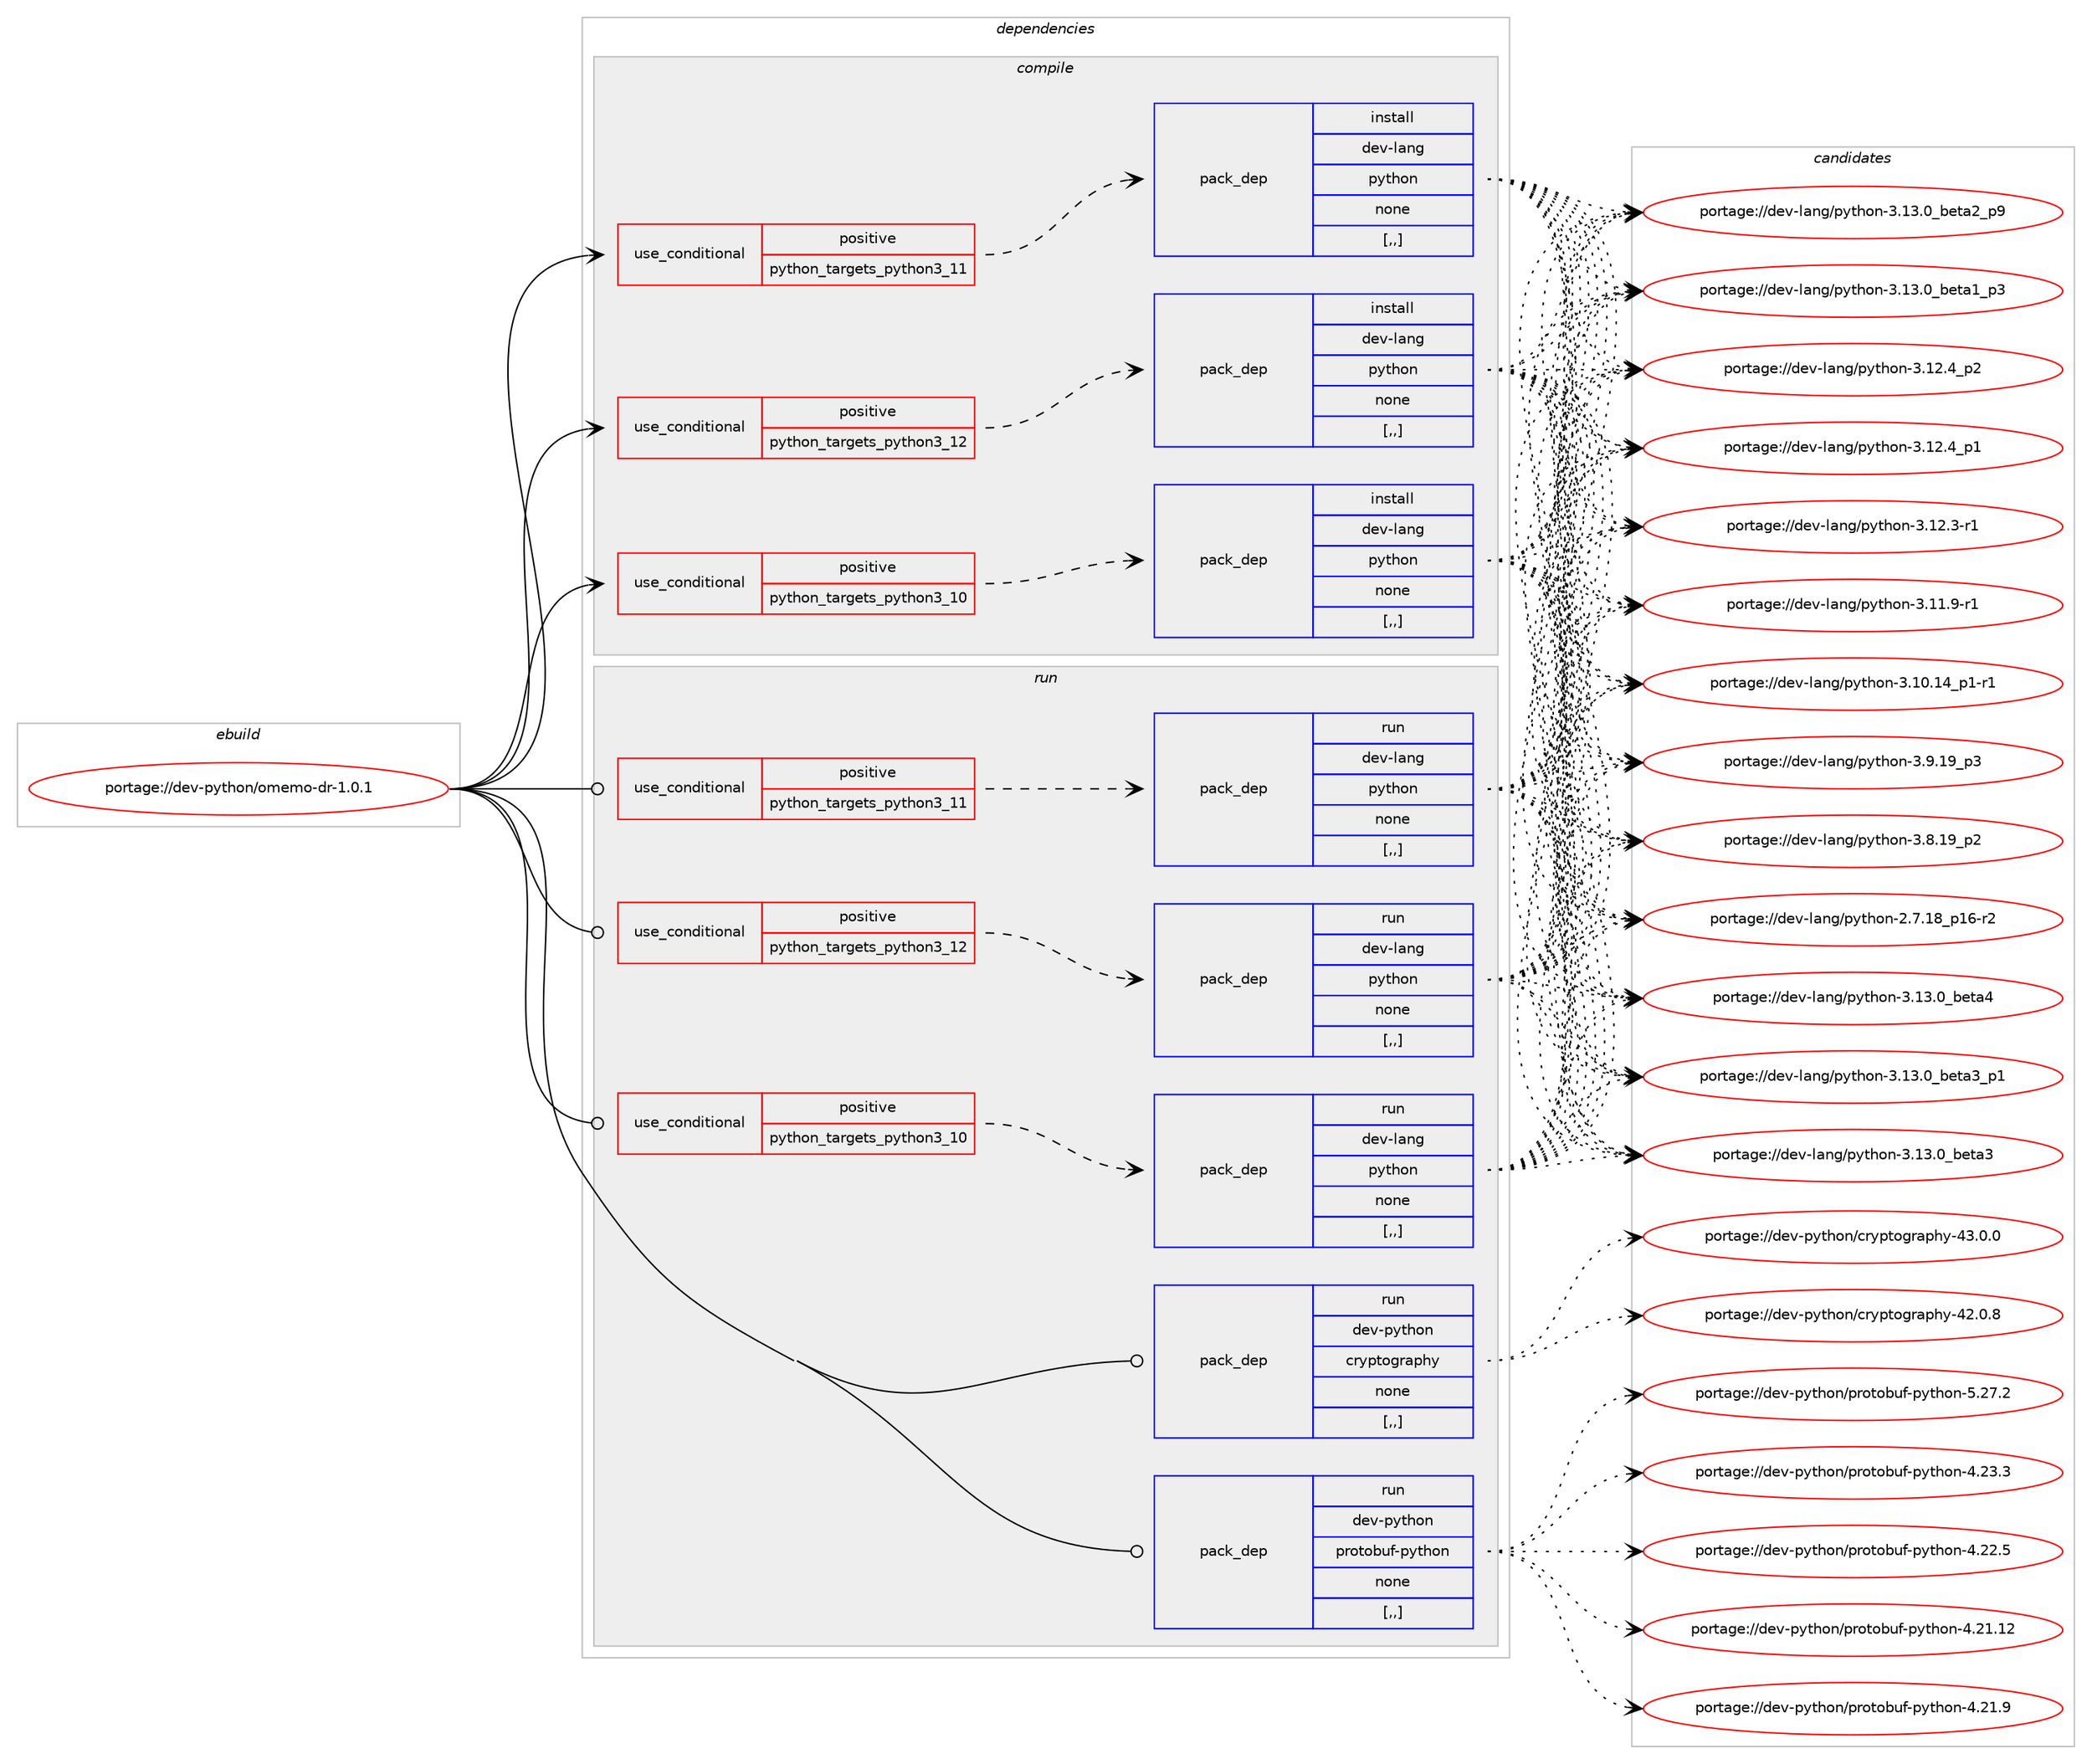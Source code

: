 digraph prolog {

# *************
# Graph options
# *************

newrank=true;
concentrate=true;
compound=true;
graph [rankdir=LR,fontname=Helvetica,fontsize=10,ranksep=1.5];#, ranksep=2.5, nodesep=0.2];
edge  [arrowhead=vee];
node  [fontname=Helvetica,fontsize=10];

# **********
# The ebuild
# **********

subgraph cluster_leftcol {
color=gray;
label=<<i>ebuild</i>>;
id [label="portage://dev-python/omemo-dr-1.0.1", color=red, width=4, href="../dev-python/omemo-dr-1.0.1.svg"];
}

# ****************
# The dependencies
# ****************

subgraph cluster_midcol {
color=gray;
label=<<i>dependencies</i>>;
subgraph cluster_compile {
fillcolor="#eeeeee";
style=filled;
label=<<i>compile</i>>;
subgraph cond35465 {
dependency153031 [label=<<TABLE BORDER="0" CELLBORDER="1" CELLSPACING="0" CELLPADDING="4"><TR><TD ROWSPAN="3" CELLPADDING="10">use_conditional</TD></TR><TR><TD>positive</TD></TR><TR><TD>python_targets_python3_10</TD></TR></TABLE>>, shape=none, color=red];
subgraph pack116317 {
dependency153032 [label=<<TABLE BORDER="0" CELLBORDER="1" CELLSPACING="0" CELLPADDING="4" WIDTH="220"><TR><TD ROWSPAN="6" CELLPADDING="30">pack_dep</TD></TR><TR><TD WIDTH="110">install</TD></TR><TR><TD>dev-lang</TD></TR><TR><TD>python</TD></TR><TR><TD>none</TD></TR><TR><TD>[,,]</TD></TR></TABLE>>, shape=none, color=blue];
}
dependency153031:e -> dependency153032:w [weight=20,style="dashed",arrowhead="vee"];
}
id:e -> dependency153031:w [weight=20,style="solid",arrowhead="vee"];
subgraph cond35466 {
dependency153033 [label=<<TABLE BORDER="0" CELLBORDER="1" CELLSPACING="0" CELLPADDING="4"><TR><TD ROWSPAN="3" CELLPADDING="10">use_conditional</TD></TR><TR><TD>positive</TD></TR><TR><TD>python_targets_python3_11</TD></TR></TABLE>>, shape=none, color=red];
subgraph pack116318 {
dependency153034 [label=<<TABLE BORDER="0" CELLBORDER="1" CELLSPACING="0" CELLPADDING="4" WIDTH="220"><TR><TD ROWSPAN="6" CELLPADDING="30">pack_dep</TD></TR><TR><TD WIDTH="110">install</TD></TR><TR><TD>dev-lang</TD></TR><TR><TD>python</TD></TR><TR><TD>none</TD></TR><TR><TD>[,,]</TD></TR></TABLE>>, shape=none, color=blue];
}
dependency153033:e -> dependency153034:w [weight=20,style="dashed",arrowhead="vee"];
}
id:e -> dependency153033:w [weight=20,style="solid",arrowhead="vee"];
subgraph cond35467 {
dependency153035 [label=<<TABLE BORDER="0" CELLBORDER="1" CELLSPACING="0" CELLPADDING="4"><TR><TD ROWSPAN="3" CELLPADDING="10">use_conditional</TD></TR><TR><TD>positive</TD></TR><TR><TD>python_targets_python3_12</TD></TR></TABLE>>, shape=none, color=red];
subgraph pack116319 {
dependency153036 [label=<<TABLE BORDER="0" CELLBORDER="1" CELLSPACING="0" CELLPADDING="4" WIDTH="220"><TR><TD ROWSPAN="6" CELLPADDING="30">pack_dep</TD></TR><TR><TD WIDTH="110">install</TD></TR><TR><TD>dev-lang</TD></TR><TR><TD>python</TD></TR><TR><TD>none</TD></TR><TR><TD>[,,]</TD></TR></TABLE>>, shape=none, color=blue];
}
dependency153035:e -> dependency153036:w [weight=20,style="dashed",arrowhead="vee"];
}
id:e -> dependency153035:w [weight=20,style="solid",arrowhead="vee"];
}
subgraph cluster_compileandrun {
fillcolor="#eeeeee";
style=filled;
label=<<i>compile and run</i>>;
}
subgraph cluster_run {
fillcolor="#eeeeee";
style=filled;
label=<<i>run</i>>;
subgraph cond35468 {
dependency153037 [label=<<TABLE BORDER="0" CELLBORDER="1" CELLSPACING="0" CELLPADDING="4"><TR><TD ROWSPAN="3" CELLPADDING="10">use_conditional</TD></TR><TR><TD>positive</TD></TR><TR><TD>python_targets_python3_10</TD></TR></TABLE>>, shape=none, color=red];
subgraph pack116320 {
dependency153038 [label=<<TABLE BORDER="0" CELLBORDER="1" CELLSPACING="0" CELLPADDING="4" WIDTH="220"><TR><TD ROWSPAN="6" CELLPADDING="30">pack_dep</TD></TR><TR><TD WIDTH="110">run</TD></TR><TR><TD>dev-lang</TD></TR><TR><TD>python</TD></TR><TR><TD>none</TD></TR><TR><TD>[,,]</TD></TR></TABLE>>, shape=none, color=blue];
}
dependency153037:e -> dependency153038:w [weight=20,style="dashed",arrowhead="vee"];
}
id:e -> dependency153037:w [weight=20,style="solid",arrowhead="odot"];
subgraph cond35469 {
dependency153039 [label=<<TABLE BORDER="0" CELLBORDER="1" CELLSPACING="0" CELLPADDING="4"><TR><TD ROWSPAN="3" CELLPADDING="10">use_conditional</TD></TR><TR><TD>positive</TD></TR><TR><TD>python_targets_python3_11</TD></TR></TABLE>>, shape=none, color=red];
subgraph pack116321 {
dependency153040 [label=<<TABLE BORDER="0" CELLBORDER="1" CELLSPACING="0" CELLPADDING="4" WIDTH="220"><TR><TD ROWSPAN="6" CELLPADDING="30">pack_dep</TD></TR><TR><TD WIDTH="110">run</TD></TR><TR><TD>dev-lang</TD></TR><TR><TD>python</TD></TR><TR><TD>none</TD></TR><TR><TD>[,,]</TD></TR></TABLE>>, shape=none, color=blue];
}
dependency153039:e -> dependency153040:w [weight=20,style="dashed",arrowhead="vee"];
}
id:e -> dependency153039:w [weight=20,style="solid",arrowhead="odot"];
subgraph cond35470 {
dependency153041 [label=<<TABLE BORDER="0" CELLBORDER="1" CELLSPACING="0" CELLPADDING="4"><TR><TD ROWSPAN="3" CELLPADDING="10">use_conditional</TD></TR><TR><TD>positive</TD></TR><TR><TD>python_targets_python3_12</TD></TR></TABLE>>, shape=none, color=red];
subgraph pack116322 {
dependency153042 [label=<<TABLE BORDER="0" CELLBORDER="1" CELLSPACING="0" CELLPADDING="4" WIDTH="220"><TR><TD ROWSPAN="6" CELLPADDING="30">pack_dep</TD></TR><TR><TD WIDTH="110">run</TD></TR><TR><TD>dev-lang</TD></TR><TR><TD>python</TD></TR><TR><TD>none</TD></TR><TR><TD>[,,]</TD></TR></TABLE>>, shape=none, color=blue];
}
dependency153041:e -> dependency153042:w [weight=20,style="dashed",arrowhead="vee"];
}
id:e -> dependency153041:w [weight=20,style="solid",arrowhead="odot"];
subgraph pack116323 {
dependency153043 [label=<<TABLE BORDER="0" CELLBORDER="1" CELLSPACING="0" CELLPADDING="4" WIDTH="220"><TR><TD ROWSPAN="6" CELLPADDING="30">pack_dep</TD></TR><TR><TD WIDTH="110">run</TD></TR><TR><TD>dev-python</TD></TR><TR><TD>cryptography</TD></TR><TR><TD>none</TD></TR><TR><TD>[,,]</TD></TR></TABLE>>, shape=none, color=blue];
}
id:e -> dependency153043:w [weight=20,style="solid",arrowhead="odot"];
subgraph pack116324 {
dependency153044 [label=<<TABLE BORDER="0" CELLBORDER="1" CELLSPACING="0" CELLPADDING="4" WIDTH="220"><TR><TD ROWSPAN="6" CELLPADDING="30">pack_dep</TD></TR><TR><TD WIDTH="110">run</TD></TR><TR><TD>dev-python</TD></TR><TR><TD>protobuf-python</TD></TR><TR><TD>none</TD></TR><TR><TD>[,,]</TD></TR></TABLE>>, shape=none, color=blue];
}
id:e -> dependency153044:w [weight=20,style="solid",arrowhead="odot"];
}
}

# **************
# The candidates
# **************

subgraph cluster_choices {
rank=same;
color=gray;
label=<<i>candidates</i>>;

subgraph choice116317 {
color=black;
nodesep=1;
choice1001011184510897110103471121211161041111104551464951464895981011169752 [label="portage://dev-lang/python-3.13.0_beta4", color=red, width=4,href="../dev-lang/python-3.13.0_beta4.svg"];
choice10010111845108971101034711212111610411111045514649514648959810111697519511249 [label="portage://dev-lang/python-3.13.0_beta3_p1", color=red, width=4,href="../dev-lang/python-3.13.0_beta3_p1.svg"];
choice1001011184510897110103471121211161041111104551464951464895981011169751 [label="portage://dev-lang/python-3.13.0_beta3", color=red, width=4,href="../dev-lang/python-3.13.0_beta3.svg"];
choice10010111845108971101034711212111610411111045514649514648959810111697509511257 [label="portage://dev-lang/python-3.13.0_beta2_p9", color=red, width=4,href="../dev-lang/python-3.13.0_beta2_p9.svg"];
choice10010111845108971101034711212111610411111045514649514648959810111697499511251 [label="portage://dev-lang/python-3.13.0_beta1_p3", color=red, width=4,href="../dev-lang/python-3.13.0_beta1_p3.svg"];
choice100101118451089711010347112121116104111110455146495046529511250 [label="portage://dev-lang/python-3.12.4_p2", color=red, width=4,href="../dev-lang/python-3.12.4_p2.svg"];
choice100101118451089711010347112121116104111110455146495046529511249 [label="portage://dev-lang/python-3.12.4_p1", color=red, width=4,href="../dev-lang/python-3.12.4_p1.svg"];
choice100101118451089711010347112121116104111110455146495046514511449 [label="portage://dev-lang/python-3.12.3-r1", color=red, width=4,href="../dev-lang/python-3.12.3-r1.svg"];
choice100101118451089711010347112121116104111110455146494946574511449 [label="portage://dev-lang/python-3.11.9-r1", color=red, width=4,href="../dev-lang/python-3.11.9-r1.svg"];
choice100101118451089711010347112121116104111110455146494846495295112494511449 [label="portage://dev-lang/python-3.10.14_p1-r1", color=red, width=4,href="../dev-lang/python-3.10.14_p1-r1.svg"];
choice100101118451089711010347112121116104111110455146574649579511251 [label="portage://dev-lang/python-3.9.19_p3", color=red, width=4,href="../dev-lang/python-3.9.19_p3.svg"];
choice100101118451089711010347112121116104111110455146564649579511250 [label="portage://dev-lang/python-3.8.19_p2", color=red, width=4,href="../dev-lang/python-3.8.19_p2.svg"];
choice100101118451089711010347112121116104111110455046554649569511249544511450 [label="portage://dev-lang/python-2.7.18_p16-r2", color=red, width=4,href="../dev-lang/python-2.7.18_p16-r2.svg"];
dependency153032:e -> choice1001011184510897110103471121211161041111104551464951464895981011169752:w [style=dotted,weight="100"];
dependency153032:e -> choice10010111845108971101034711212111610411111045514649514648959810111697519511249:w [style=dotted,weight="100"];
dependency153032:e -> choice1001011184510897110103471121211161041111104551464951464895981011169751:w [style=dotted,weight="100"];
dependency153032:e -> choice10010111845108971101034711212111610411111045514649514648959810111697509511257:w [style=dotted,weight="100"];
dependency153032:e -> choice10010111845108971101034711212111610411111045514649514648959810111697499511251:w [style=dotted,weight="100"];
dependency153032:e -> choice100101118451089711010347112121116104111110455146495046529511250:w [style=dotted,weight="100"];
dependency153032:e -> choice100101118451089711010347112121116104111110455146495046529511249:w [style=dotted,weight="100"];
dependency153032:e -> choice100101118451089711010347112121116104111110455146495046514511449:w [style=dotted,weight="100"];
dependency153032:e -> choice100101118451089711010347112121116104111110455146494946574511449:w [style=dotted,weight="100"];
dependency153032:e -> choice100101118451089711010347112121116104111110455146494846495295112494511449:w [style=dotted,weight="100"];
dependency153032:e -> choice100101118451089711010347112121116104111110455146574649579511251:w [style=dotted,weight="100"];
dependency153032:e -> choice100101118451089711010347112121116104111110455146564649579511250:w [style=dotted,weight="100"];
dependency153032:e -> choice100101118451089711010347112121116104111110455046554649569511249544511450:w [style=dotted,weight="100"];
}
subgraph choice116318 {
color=black;
nodesep=1;
choice1001011184510897110103471121211161041111104551464951464895981011169752 [label="portage://dev-lang/python-3.13.0_beta4", color=red, width=4,href="../dev-lang/python-3.13.0_beta4.svg"];
choice10010111845108971101034711212111610411111045514649514648959810111697519511249 [label="portage://dev-lang/python-3.13.0_beta3_p1", color=red, width=4,href="../dev-lang/python-3.13.0_beta3_p1.svg"];
choice1001011184510897110103471121211161041111104551464951464895981011169751 [label="portage://dev-lang/python-3.13.0_beta3", color=red, width=4,href="../dev-lang/python-3.13.0_beta3.svg"];
choice10010111845108971101034711212111610411111045514649514648959810111697509511257 [label="portage://dev-lang/python-3.13.0_beta2_p9", color=red, width=4,href="../dev-lang/python-3.13.0_beta2_p9.svg"];
choice10010111845108971101034711212111610411111045514649514648959810111697499511251 [label="portage://dev-lang/python-3.13.0_beta1_p3", color=red, width=4,href="../dev-lang/python-3.13.0_beta1_p3.svg"];
choice100101118451089711010347112121116104111110455146495046529511250 [label="portage://dev-lang/python-3.12.4_p2", color=red, width=4,href="../dev-lang/python-3.12.4_p2.svg"];
choice100101118451089711010347112121116104111110455146495046529511249 [label="portage://dev-lang/python-3.12.4_p1", color=red, width=4,href="../dev-lang/python-3.12.4_p1.svg"];
choice100101118451089711010347112121116104111110455146495046514511449 [label="portage://dev-lang/python-3.12.3-r1", color=red, width=4,href="../dev-lang/python-3.12.3-r1.svg"];
choice100101118451089711010347112121116104111110455146494946574511449 [label="portage://dev-lang/python-3.11.9-r1", color=red, width=4,href="../dev-lang/python-3.11.9-r1.svg"];
choice100101118451089711010347112121116104111110455146494846495295112494511449 [label="portage://dev-lang/python-3.10.14_p1-r1", color=red, width=4,href="../dev-lang/python-3.10.14_p1-r1.svg"];
choice100101118451089711010347112121116104111110455146574649579511251 [label="portage://dev-lang/python-3.9.19_p3", color=red, width=4,href="../dev-lang/python-3.9.19_p3.svg"];
choice100101118451089711010347112121116104111110455146564649579511250 [label="portage://dev-lang/python-3.8.19_p2", color=red, width=4,href="../dev-lang/python-3.8.19_p2.svg"];
choice100101118451089711010347112121116104111110455046554649569511249544511450 [label="portage://dev-lang/python-2.7.18_p16-r2", color=red, width=4,href="../dev-lang/python-2.7.18_p16-r2.svg"];
dependency153034:e -> choice1001011184510897110103471121211161041111104551464951464895981011169752:w [style=dotted,weight="100"];
dependency153034:e -> choice10010111845108971101034711212111610411111045514649514648959810111697519511249:w [style=dotted,weight="100"];
dependency153034:e -> choice1001011184510897110103471121211161041111104551464951464895981011169751:w [style=dotted,weight="100"];
dependency153034:e -> choice10010111845108971101034711212111610411111045514649514648959810111697509511257:w [style=dotted,weight="100"];
dependency153034:e -> choice10010111845108971101034711212111610411111045514649514648959810111697499511251:w [style=dotted,weight="100"];
dependency153034:e -> choice100101118451089711010347112121116104111110455146495046529511250:w [style=dotted,weight="100"];
dependency153034:e -> choice100101118451089711010347112121116104111110455146495046529511249:w [style=dotted,weight="100"];
dependency153034:e -> choice100101118451089711010347112121116104111110455146495046514511449:w [style=dotted,weight="100"];
dependency153034:e -> choice100101118451089711010347112121116104111110455146494946574511449:w [style=dotted,weight="100"];
dependency153034:e -> choice100101118451089711010347112121116104111110455146494846495295112494511449:w [style=dotted,weight="100"];
dependency153034:e -> choice100101118451089711010347112121116104111110455146574649579511251:w [style=dotted,weight="100"];
dependency153034:e -> choice100101118451089711010347112121116104111110455146564649579511250:w [style=dotted,weight="100"];
dependency153034:e -> choice100101118451089711010347112121116104111110455046554649569511249544511450:w [style=dotted,weight="100"];
}
subgraph choice116319 {
color=black;
nodesep=1;
choice1001011184510897110103471121211161041111104551464951464895981011169752 [label="portage://dev-lang/python-3.13.0_beta4", color=red, width=4,href="../dev-lang/python-3.13.0_beta4.svg"];
choice10010111845108971101034711212111610411111045514649514648959810111697519511249 [label="portage://dev-lang/python-3.13.0_beta3_p1", color=red, width=4,href="../dev-lang/python-3.13.0_beta3_p1.svg"];
choice1001011184510897110103471121211161041111104551464951464895981011169751 [label="portage://dev-lang/python-3.13.0_beta3", color=red, width=4,href="../dev-lang/python-3.13.0_beta3.svg"];
choice10010111845108971101034711212111610411111045514649514648959810111697509511257 [label="portage://dev-lang/python-3.13.0_beta2_p9", color=red, width=4,href="../dev-lang/python-3.13.0_beta2_p9.svg"];
choice10010111845108971101034711212111610411111045514649514648959810111697499511251 [label="portage://dev-lang/python-3.13.0_beta1_p3", color=red, width=4,href="../dev-lang/python-3.13.0_beta1_p3.svg"];
choice100101118451089711010347112121116104111110455146495046529511250 [label="portage://dev-lang/python-3.12.4_p2", color=red, width=4,href="../dev-lang/python-3.12.4_p2.svg"];
choice100101118451089711010347112121116104111110455146495046529511249 [label="portage://dev-lang/python-3.12.4_p1", color=red, width=4,href="../dev-lang/python-3.12.4_p1.svg"];
choice100101118451089711010347112121116104111110455146495046514511449 [label="portage://dev-lang/python-3.12.3-r1", color=red, width=4,href="../dev-lang/python-3.12.3-r1.svg"];
choice100101118451089711010347112121116104111110455146494946574511449 [label="portage://dev-lang/python-3.11.9-r1", color=red, width=4,href="../dev-lang/python-3.11.9-r1.svg"];
choice100101118451089711010347112121116104111110455146494846495295112494511449 [label="portage://dev-lang/python-3.10.14_p1-r1", color=red, width=4,href="../dev-lang/python-3.10.14_p1-r1.svg"];
choice100101118451089711010347112121116104111110455146574649579511251 [label="portage://dev-lang/python-3.9.19_p3", color=red, width=4,href="../dev-lang/python-3.9.19_p3.svg"];
choice100101118451089711010347112121116104111110455146564649579511250 [label="portage://dev-lang/python-3.8.19_p2", color=red, width=4,href="../dev-lang/python-3.8.19_p2.svg"];
choice100101118451089711010347112121116104111110455046554649569511249544511450 [label="portage://dev-lang/python-2.7.18_p16-r2", color=red, width=4,href="../dev-lang/python-2.7.18_p16-r2.svg"];
dependency153036:e -> choice1001011184510897110103471121211161041111104551464951464895981011169752:w [style=dotted,weight="100"];
dependency153036:e -> choice10010111845108971101034711212111610411111045514649514648959810111697519511249:w [style=dotted,weight="100"];
dependency153036:e -> choice1001011184510897110103471121211161041111104551464951464895981011169751:w [style=dotted,weight="100"];
dependency153036:e -> choice10010111845108971101034711212111610411111045514649514648959810111697509511257:w [style=dotted,weight="100"];
dependency153036:e -> choice10010111845108971101034711212111610411111045514649514648959810111697499511251:w [style=dotted,weight="100"];
dependency153036:e -> choice100101118451089711010347112121116104111110455146495046529511250:w [style=dotted,weight="100"];
dependency153036:e -> choice100101118451089711010347112121116104111110455146495046529511249:w [style=dotted,weight="100"];
dependency153036:e -> choice100101118451089711010347112121116104111110455146495046514511449:w [style=dotted,weight="100"];
dependency153036:e -> choice100101118451089711010347112121116104111110455146494946574511449:w [style=dotted,weight="100"];
dependency153036:e -> choice100101118451089711010347112121116104111110455146494846495295112494511449:w [style=dotted,weight="100"];
dependency153036:e -> choice100101118451089711010347112121116104111110455146574649579511251:w [style=dotted,weight="100"];
dependency153036:e -> choice100101118451089711010347112121116104111110455146564649579511250:w [style=dotted,weight="100"];
dependency153036:e -> choice100101118451089711010347112121116104111110455046554649569511249544511450:w [style=dotted,weight="100"];
}
subgraph choice116320 {
color=black;
nodesep=1;
choice1001011184510897110103471121211161041111104551464951464895981011169752 [label="portage://dev-lang/python-3.13.0_beta4", color=red, width=4,href="../dev-lang/python-3.13.0_beta4.svg"];
choice10010111845108971101034711212111610411111045514649514648959810111697519511249 [label="portage://dev-lang/python-3.13.0_beta3_p1", color=red, width=4,href="../dev-lang/python-3.13.0_beta3_p1.svg"];
choice1001011184510897110103471121211161041111104551464951464895981011169751 [label="portage://dev-lang/python-3.13.0_beta3", color=red, width=4,href="../dev-lang/python-3.13.0_beta3.svg"];
choice10010111845108971101034711212111610411111045514649514648959810111697509511257 [label="portage://dev-lang/python-3.13.0_beta2_p9", color=red, width=4,href="../dev-lang/python-3.13.0_beta2_p9.svg"];
choice10010111845108971101034711212111610411111045514649514648959810111697499511251 [label="portage://dev-lang/python-3.13.0_beta1_p3", color=red, width=4,href="../dev-lang/python-3.13.0_beta1_p3.svg"];
choice100101118451089711010347112121116104111110455146495046529511250 [label="portage://dev-lang/python-3.12.4_p2", color=red, width=4,href="../dev-lang/python-3.12.4_p2.svg"];
choice100101118451089711010347112121116104111110455146495046529511249 [label="portage://dev-lang/python-3.12.4_p1", color=red, width=4,href="../dev-lang/python-3.12.4_p1.svg"];
choice100101118451089711010347112121116104111110455146495046514511449 [label="portage://dev-lang/python-3.12.3-r1", color=red, width=4,href="../dev-lang/python-3.12.3-r1.svg"];
choice100101118451089711010347112121116104111110455146494946574511449 [label="portage://dev-lang/python-3.11.9-r1", color=red, width=4,href="../dev-lang/python-3.11.9-r1.svg"];
choice100101118451089711010347112121116104111110455146494846495295112494511449 [label="portage://dev-lang/python-3.10.14_p1-r1", color=red, width=4,href="../dev-lang/python-3.10.14_p1-r1.svg"];
choice100101118451089711010347112121116104111110455146574649579511251 [label="portage://dev-lang/python-3.9.19_p3", color=red, width=4,href="../dev-lang/python-3.9.19_p3.svg"];
choice100101118451089711010347112121116104111110455146564649579511250 [label="portage://dev-lang/python-3.8.19_p2", color=red, width=4,href="../dev-lang/python-3.8.19_p2.svg"];
choice100101118451089711010347112121116104111110455046554649569511249544511450 [label="portage://dev-lang/python-2.7.18_p16-r2", color=red, width=4,href="../dev-lang/python-2.7.18_p16-r2.svg"];
dependency153038:e -> choice1001011184510897110103471121211161041111104551464951464895981011169752:w [style=dotted,weight="100"];
dependency153038:e -> choice10010111845108971101034711212111610411111045514649514648959810111697519511249:w [style=dotted,weight="100"];
dependency153038:e -> choice1001011184510897110103471121211161041111104551464951464895981011169751:w [style=dotted,weight="100"];
dependency153038:e -> choice10010111845108971101034711212111610411111045514649514648959810111697509511257:w [style=dotted,weight="100"];
dependency153038:e -> choice10010111845108971101034711212111610411111045514649514648959810111697499511251:w [style=dotted,weight="100"];
dependency153038:e -> choice100101118451089711010347112121116104111110455146495046529511250:w [style=dotted,weight="100"];
dependency153038:e -> choice100101118451089711010347112121116104111110455146495046529511249:w [style=dotted,weight="100"];
dependency153038:e -> choice100101118451089711010347112121116104111110455146495046514511449:w [style=dotted,weight="100"];
dependency153038:e -> choice100101118451089711010347112121116104111110455146494946574511449:w [style=dotted,weight="100"];
dependency153038:e -> choice100101118451089711010347112121116104111110455146494846495295112494511449:w [style=dotted,weight="100"];
dependency153038:e -> choice100101118451089711010347112121116104111110455146574649579511251:w [style=dotted,weight="100"];
dependency153038:e -> choice100101118451089711010347112121116104111110455146564649579511250:w [style=dotted,weight="100"];
dependency153038:e -> choice100101118451089711010347112121116104111110455046554649569511249544511450:w [style=dotted,weight="100"];
}
subgraph choice116321 {
color=black;
nodesep=1;
choice1001011184510897110103471121211161041111104551464951464895981011169752 [label="portage://dev-lang/python-3.13.0_beta4", color=red, width=4,href="../dev-lang/python-3.13.0_beta4.svg"];
choice10010111845108971101034711212111610411111045514649514648959810111697519511249 [label="portage://dev-lang/python-3.13.0_beta3_p1", color=red, width=4,href="../dev-lang/python-3.13.0_beta3_p1.svg"];
choice1001011184510897110103471121211161041111104551464951464895981011169751 [label="portage://dev-lang/python-3.13.0_beta3", color=red, width=4,href="../dev-lang/python-3.13.0_beta3.svg"];
choice10010111845108971101034711212111610411111045514649514648959810111697509511257 [label="portage://dev-lang/python-3.13.0_beta2_p9", color=red, width=4,href="../dev-lang/python-3.13.0_beta2_p9.svg"];
choice10010111845108971101034711212111610411111045514649514648959810111697499511251 [label="portage://dev-lang/python-3.13.0_beta1_p3", color=red, width=4,href="../dev-lang/python-3.13.0_beta1_p3.svg"];
choice100101118451089711010347112121116104111110455146495046529511250 [label="portage://dev-lang/python-3.12.4_p2", color=red, width=4,href="../dev-lang/python-3.12.4_p2.svg"];
choice100101118451089711010347112121116104111110455146495046529511249 [label="portage://dev-lang/python-3.12.4_p1", color=red, width=4,href="../dev-lang/python-3.12.4_p1.svg"];
choice100101118451089711010347112121116104111110455146495046514511449 [label="portage://dev-lang/python-3.12.3-r1", color=red, width=4,href="../dev-lang/python-3.12.3-r1.svg"];
choice100101118451089711010347112121116104111110455146494946574511449 [label="portage://dev-lang/python-3.11.9-r1", color=red, width=4,href="../dev-lang/python-3.11.9-r1.svg"];
choice100101118451089711010347112121116104111110455146494846495295112494511449 [label="portage://dev-lang/python-3.10.14_p1-r1", color=red, width=4,href="../dev-lang/python-3.10.14_p1-r1.svg"];
choice100101118451089711010347112121116104111110455146574649579511251 [label="portage://dev-lang/python-3.9.19_p3", color=red, width=4,href="../dev-lang/python-3.9.19_p3.svg"];
choice100101118451089711010347112121116104111110455146564649579511250 [label="portage://dev-lang/python-3.8.19_p2", color=red, width=4,href="../dev-lang/python-3.8.19_p2.svg"];
choice100101118451089711010347112121116104111110455046554649569511249544511450 [label="portage://dev-lang/python-2.7.18_p16-r2", color=red, width=4,href="../dev-lang/python-2.7.18_p16-r2.svg"];
dependency153040:e -> choice1001011184510897110103471121211161041111104551464951464895981011169752:w [style=dotted,weight="100"];
dependency153040:e -> choice10010111845108971101034711212111610411111045514649514648959810111697519511249:w [style=dotted,weight="100"];
dependency153040:e -> choice1001011184510897110103471121211161041111104551464951464895981011169751:w [style=dotted,weight="100"];
dependency153040:e -> choice10010111845108971101034711212111610411111045514649514648959810111697509511257:w [style=dotted,weight="100"];
dependency153040:e -> choice10010111845108971101034711212111610411111045514649514648959810111697499511251:w [style=dotted,weight="100"];
dependency153040:e -> choice100101118451089711010347112121116104111110455146495046529511250:w [style=dotted,weight="100"];
dependency153040:e -> choice100101118451089711010347112121116104111110455146495046529511249:w [style=dotted,weight="100"];
dependency153040:e -> choice100101118451089711010347112121116104111110455146495046514511449:w [style=dotted,weight="100"];
dependency153040:e -> choice100101118451089711010347112121116104111110455146494946574511449:w [style=dotted,weight="100"];
dependency153040:e -> choice100101118451089711010347112121116104111110455146494846495295112494511449:w [style=dotted,weight="100"];
dependency153040:e -> choice100101118451089711010347112121116104111110455146574649579511251:w [style=dotted,weight="100"];
dependency153040:e -> choice100101118451089711010347112121116104111110455146564649579511250:w [style=dotted,weight="100"];
dependency153040:e -> choice100101118451089711010347112121116104111110455046554649569511249544511450:w [style=dotted,weight="100"];
}
subgraph choice116322 {
color=black;
nodesep=1;
choice1001011184510897110103471121211161041111104551464951464895981011169752 [label="portage://dev-lang/python-3.13.0_beta4", color=red, width=4,href="../dev-lang/python-3.13.0_beta4.svg"];
choice10010111845108971101034711212111610411111045514649514648959810111697519511249 [label="portage://dev-lang/python-3.13.0_beta3_p1", color=red, width=4,href="../dev-lang/python-3.13.0_beta3_p1.svg"];
choice1001011184510897110103471121211161041111104551464951464895981011169751 [label="portage://dev-lang/python-3.13.0_beta3", color=red, width=4,href="../dev-lang/python-3.13.0_beta3.svg"];
choice10010111845108971101034711212111610411111045514649514648959810111697509511257 [label="portage://dev-lang/python-3.13.0_beta2_p9", color=red, width=4,href="../dev-lang/python-3.13.0_beta2_p9.svg"];
choice10010111845108971101034711212111610411111045514649514648959810111697499511251 [label="portage://dev-lang/python-3.13.0_beta1_p3", color=red, width=4,href="../dev-lang/python-3.13.0_beta1_p3.svg"];
choice100101118451089711010347112121116104111110455146495046529511250 [label="portage://dev-lang/python-3.12.4_p2", color=red, width=4,href="../dev-lang/python-3.12.4_p2.svg"];
choice100101118451089711010347112121116104111110455146495046529511249 [label="portage://dev-lang/python-3.12.4_p1", color=red, width=4,href="../dev-lang/python-3.12.4_p1.svg"];
choice100101118451089711010347112121116104111110455146495046514511449 [label="portage://dev-lang/python-3.12.3-r1", color=red, width=4,href="../dev-lang/python-3.12.3-r1.svg"];
choice100101118451089711010347112121116104111110455146494946574511449 [label="portage://dev-lang/python-3.11.9-r1", color=red, width=4,href="../dev-lang/python-3.11.9-r1.svg"];
choice100101118451089711010347112121116104111110455146494846495295112494511449 [label="portage://dev-lang/python-3.10.14_p1-r1", color=red, width=4,href="../dev-lang/python-3.10.14_p1-r1.svg"];
choice100101118451089711010347112121116104111110455146574649579511251 [label="portage://dev-lang/python-3.9.19_p3", color=red, width=4,href="../dev-lang/python-3.9.19_p3.svg"];
choice100101118451089711010347112121116104111110455146564649579511250 [label="portage://dev-lang/python-3.8.19_p2", color=red, width=4,href="../dev-lang/python-3.8.19_p2.svg"];
choice100101118451089711010347112121116104111110455046554649569511249544511450 [label="portage://dev-lang/python-2.7.18_p16-r2", color=red, width=4,href="../dev-lang/python-2.7.18_p16-r2.svg"];
dependency153042:e -> choice1001011184510897110103471121211161041111104551464951464895981011169752:w [style=dotted,weight="100"];
dependency153042:e -> choice10010111845108971101034711212111610411111045514649514648959810111697519511249:w [style=dotted,weight="100"];
dependency153042:e -> choice1001011184510897110103471121211161041111104551464951464895981011169751:w [style=dotted,weight="100"];
dependency153042:e -> choice10010111845108971101034711212111610411111045514649514648959810111697509511257:w [style=dotted,weight="100"];
dependency153042:e -> choice10010111845108971101034711212111610411111045514649514648959810111697499511251:w [style=dotted,weight="100"];
dependency153042:e -> choice100101118451089711010347112121116104111110455146495046529511250:w [style=dotted,weight="100"];
dependency153042:e -> choice100101118451089711010347112121116104111110455146495046529511249:w [style=dotted,weight="100"];
dependency153042:e -> choice100101118451089711010347112121116104111110455146495046514511449:w [style=dotted,weight="100"];
dependency153042:e -> choice100101118451089711010347112121116104111110455146494946574511449:w [style=dotted,weight="100"];
dependency153042:e -> choice100101118451089711010347112121116104111110455146494846495295112494511449:w [style=dotted,weight="100"];
dependency153042:e -> choice100101118451089711010347112121116104111110455146574649579511251:w [style=dotted,weight="100"];
dependency153042:e -> choice100101118451089711010347112121116104111110455146564649579511250:w [style=dotted,weight="100"];
dependency153042:e -> choice100101118451089711010347112121116104111110455046554649569511249544511450:w [style=dotted,weight="100"];
}
subgraph choice116323 {
color=black;
nodesep=1;
choice1001011184511212111610411111047991141211121161111031149711210412145525146484648 [label="portage://dev-python/cryptography-43.0.0", color=red, width=4,href="../dev-python/cryptography-43.0.0.svg"];
choice1001011184511212111610411111047991141211121161111031149711210412145525046484656 [label="portage://dev-python/cryptography-42.0.8", color=red, width=4,href="../dev-python/cryptography-42.0.8.svg"];
dependency153043:e -> choice1001011184511212111610411111047991141211121161111031149711210412145525146484648:w [style=dotted,weight="100"];
dependency153043:e -> choice1001011184511212111610411111047991141211121161111031149711210412145525046484656:w [style=dotted,weight="100"];
}
subgraph choice116324 {
color=black;
nodesep=1;
choice1001011184511212111610411111047112114111116111981171024511212111610411111045534650554650 [label="portage://dev-python/protobuf-python-5.27.2", color=red, width=4,href="../dev-python/protobuf-python-5.27.2.svg"];
choice1001011184511212111610411111047112114111116111981171024511212111610411111045524650514651 [label="portage://dev-python/protobuf-python-4.23.3", color=red, width=4,href="../dev-python/protobuf-python-4.23.3.svg"];
choice1001011184511212111610411111047112114111116111981171024511212111610411111045524650504653 [label="portage://dev-python/protobuf-python-4.22.5", color=red, width=4,href="../dev-python/protobuf-python-4.22.5.svg"];
choice100101118451121211161041111104711211411111611198117102451121211161041111104552465049464950 [label="portage://dev-python/protobuf-python-4.21.12", color=red, width=4,href="../dev-python/protobuf-python-4.21.12.svg"];
choice1001011184511212111610411111047112114111116111981171024511212111610411111045524650494657 [label="portage://dev-python/protobuf-python-4.21.9", color=red, width=4,href="../dev-python/protobuf-python-4.21.9.svg"];
dependency153044:e -> choice1001011184511212111610411111047112114111116111981171024511212111610411111045534650554650:w [style=dotted,weight="100"];
dependency153044:e -> choice1001011184511212111610411111047112114111116111981171024511212111610411111045524650514651:w [style=dotted,weight="100"];
dependency153044:e -> choice1001011184511212111610411111047112114111116111981171024511212111610411111045524650504653:w [style=dotted,weight="100"];
dependency153044:e -> choice100101118451121211161041111104711211411111611198117102451121211161041111104552465049464950:w [style=dotted,weight="100"];
dependency153044:e -> choice1001011184511212111610411111047112114111116111981171024511212111610411111045524650494657:w [style=dotted,weight="100"];
}
}

}
